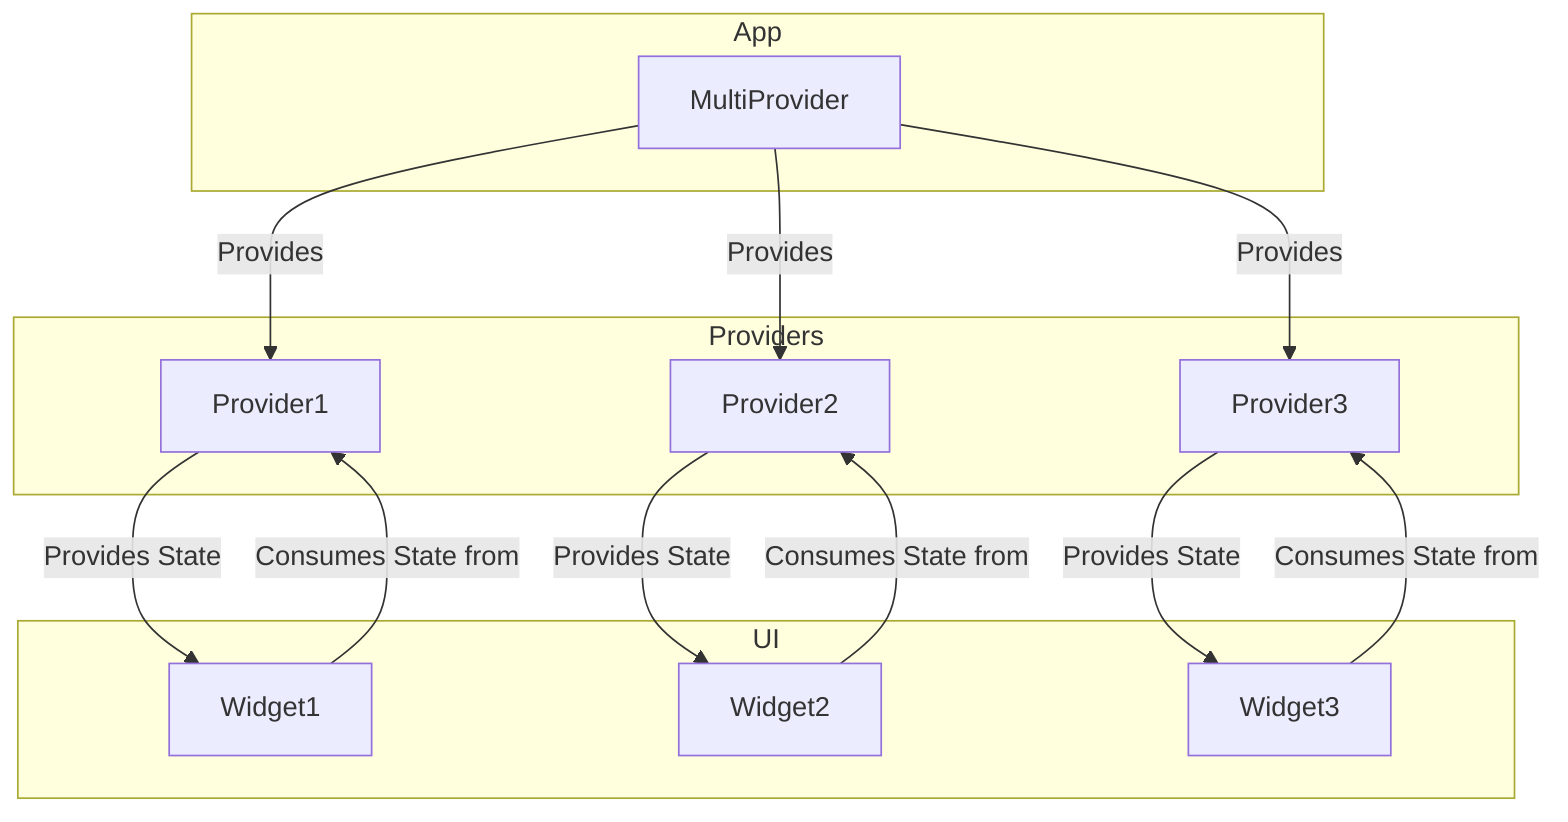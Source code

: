 graph TD
    subgraph App
        A[MultiProvider]
    end
    
    subgraph Providers
        B[Provider1]
        C[Provider2]
        D[Provider3]
    end

    subgraph UI
        E[Widget1]
        F[Widget2]
        G[Widget3]
    end

    A -->|Provides| B
    A -->|Provides| C
    A -->|Provides| D

    B -->|Provides State| E
    C -->|Provides State| F
    D -->|Provides State| G

    E -->|Consumes State from| B
    F -->|Consumes State from| C
    G -->|Consumes State from| D